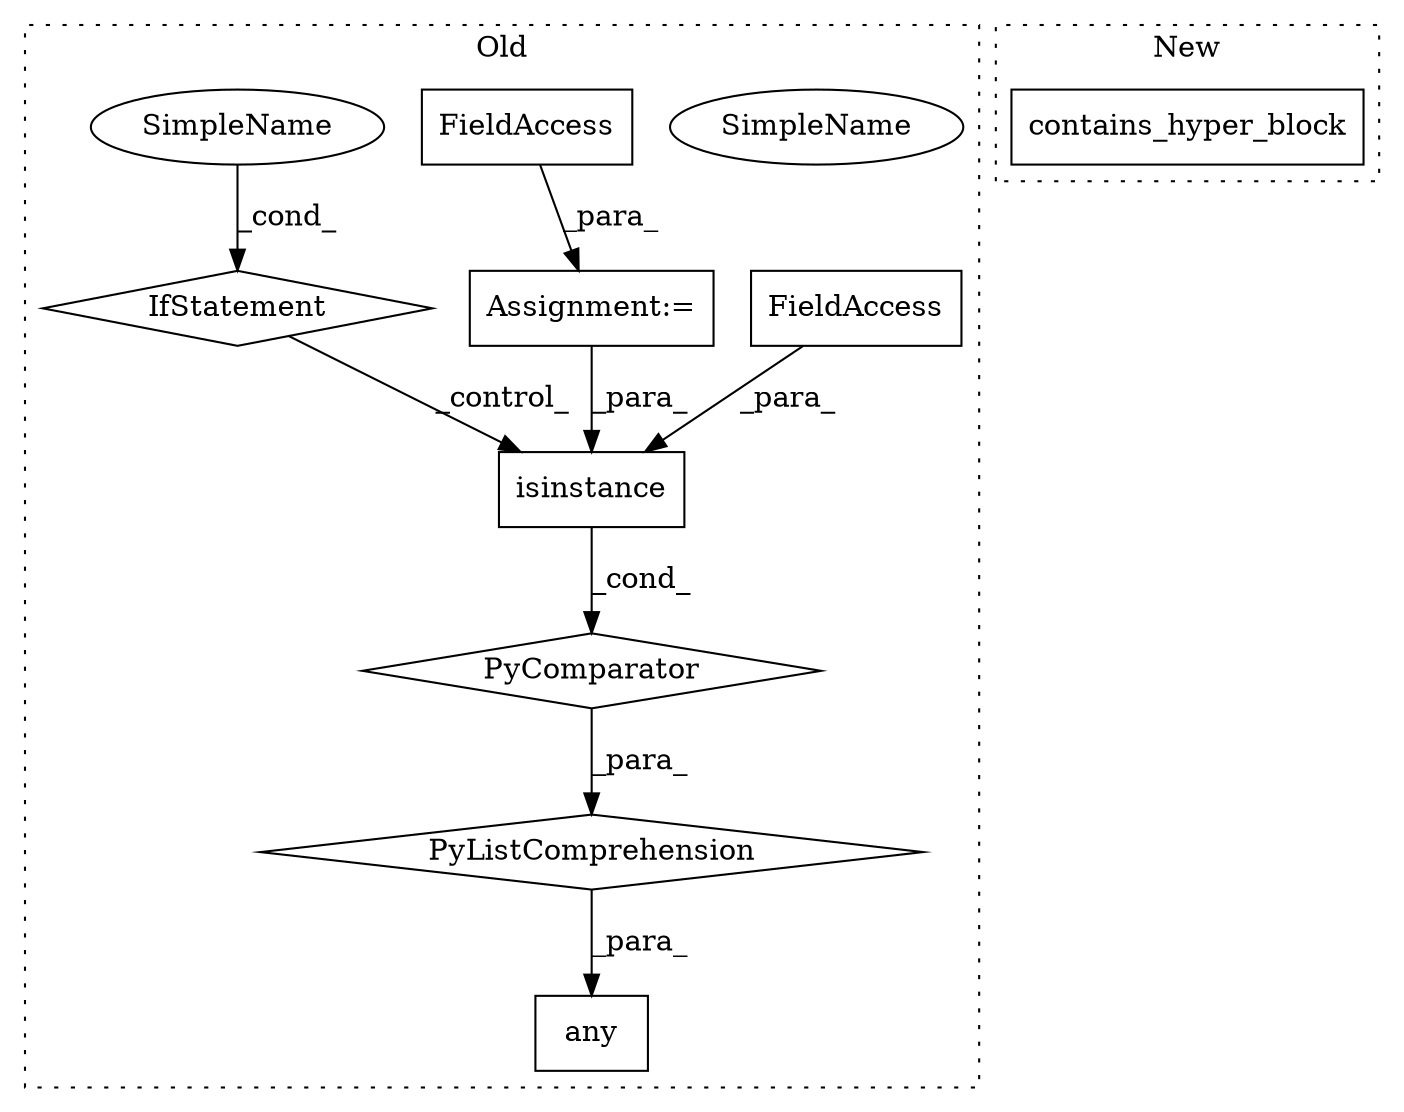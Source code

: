 digraph G {
subgraph cluster0 {
1 [label="PyListComprehension" a="109" s="1072" l="137" shape="diamond"];
3 [label="PyComparator" a="113" s="1169" l="32" shape="diamond"];
4 [label="isinstance" a="32" s="1072,1110" l="11,1" shape="box"];
5 [label="IfStatement" a="25" s="1169" l="32" shape="diamond"];
6 [label="FieldAccess" a="22" s="1089" l="21" shape="box"];
7 [label="SimpleName" a="42" s="1196" l="5" shape="ellipse"];
8 [label="any" a="32" s="1057,1209" l="15,-5" shape="box"];
9 [label="Assignment:=" a="7" s="1169" l="32" shape="box"];
10 [label="FieldAccess" a="22" s="1180" l="12" shape="box"];
11 [label="SimpleName" a="42" s="1196" l="5" shape="ellipse"];
label = "Old";
style="dotted";
}
subgraph cluster1 {
2 [label="contains_hyper_block" a="32" s="1307" l="22" shape="box"];
label = "New";
style="dotted";
}
1 -> 8 [label="_para_"];
3 -> 1 [label="_para_"];
4 -> 3 [label="_cond_"];
5 -> 4 [label="_control_"];
6 -> 4 [label="_para_"];
9 -> 4 [label="_para_"];
10 -> 9 [label="_para_"];
11 -> 5 [label="_cond_"];
}